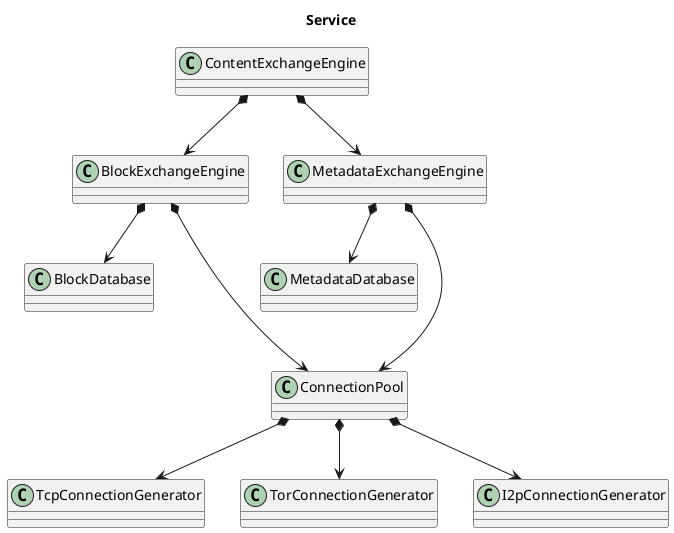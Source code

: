 @startuml

title Service

ContentExchangeEngine *--> BlockExchangeEngine
ContentExchangeEngine *--> MetadataExchangeEngine

BlockExchangeEngine *--> BlockDatabase
MetadataExchangeEngine *--> MetadataDatabase
BlockExchangeEngine *---> ConnectionPool
MetadataExchangeEngine *---> ConnectionPool

ConnectionPool *--> TcpConnectionGenerator
ConnectionPool *--> TorConnectionGenerator
ConnectionPool *--> I2pConnectionGenerator

@enduml